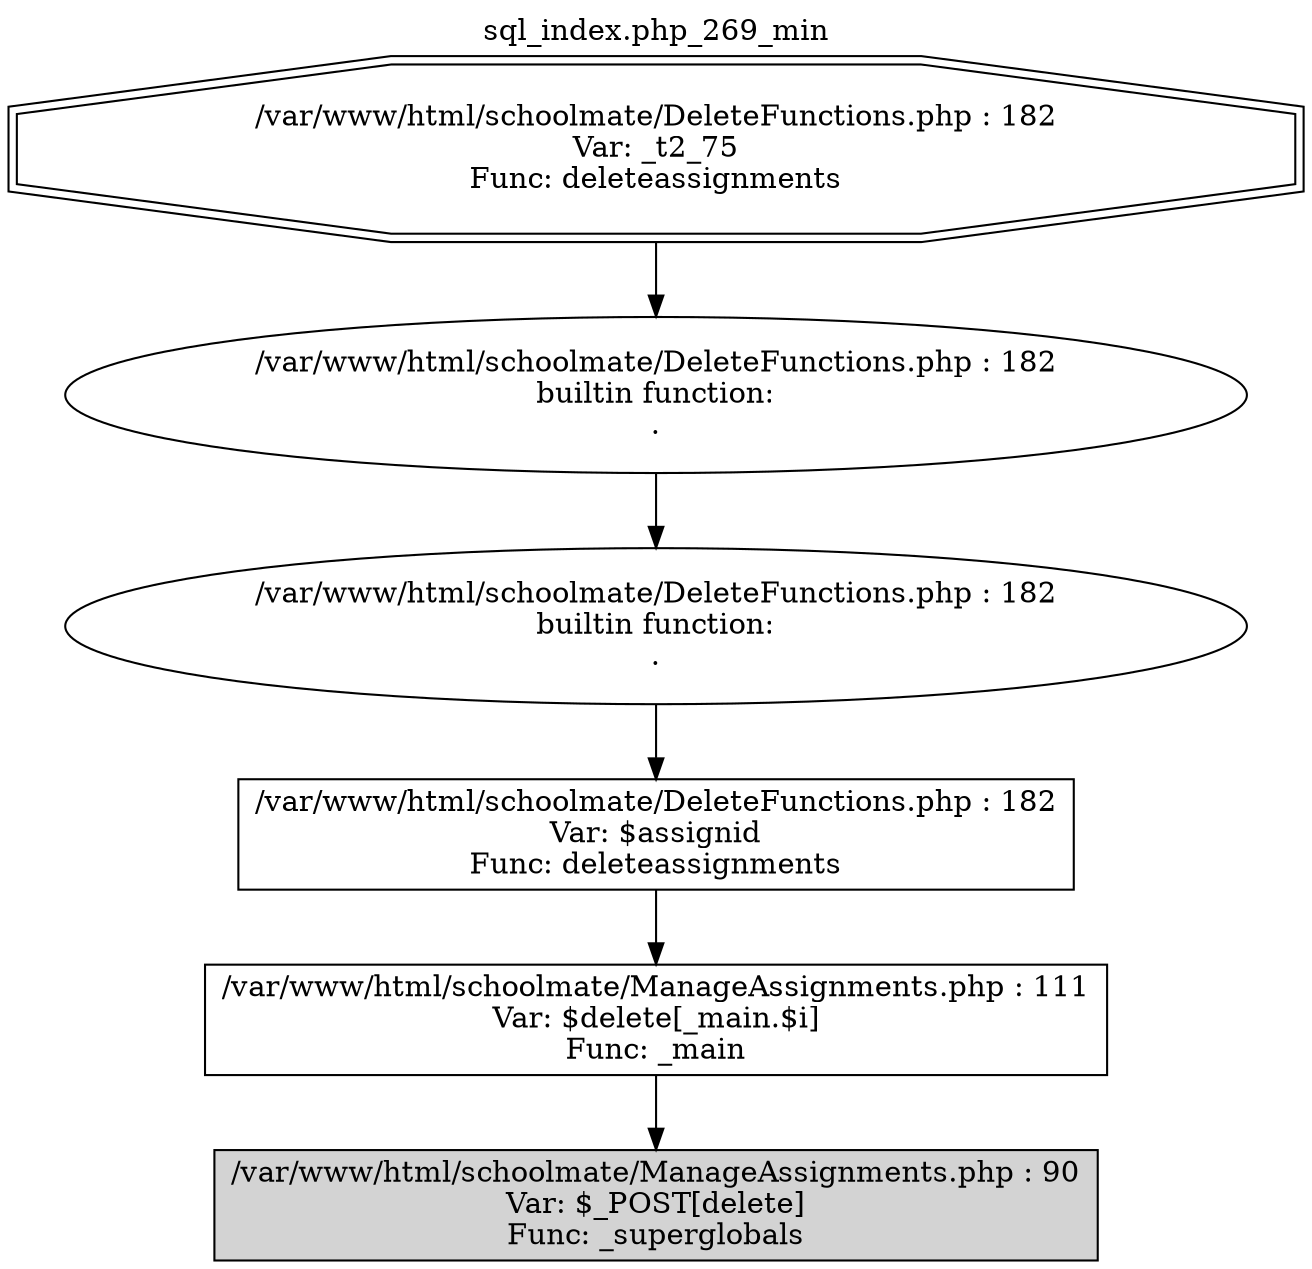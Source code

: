 digraph cfg {
  label="sql_index.php_269_min";
  labelloc=t;
  n1 [shape=doubleoctagon, label="/var/www/html/schoolmate/DeleteFunctions.php : 182\nVar: _t2_75\nFunc: deleteassignments\n"];
  n2 [shape=ellipse, label="/var/www/html/schoolmate/DeleteFunctions.php : 182\nbuiltin function:\n.\n"];
  n3 [shape=ellipse, label="/var/www/html/schoolmate/DeleteFunctions.php : 182\nbuiltin function:\n.\n"];
  n4 [shape=box, label="/var/www/html/schoolmate/DeleteFunctions.php : 182\nVar: $assignid\nFunc: deleteassignments\n"];
  n5 [shape=box, label="/var/www/html/schoolmate/ManageAssignments.php : 111\nVar: $delete[_main.$i]\nFunc: _main\n"];
  n6 [shape=box, label="/var/www/html/schoolmate/ManageAssignments.php : 90\nVar: $_POST[delete]\nFunc: _superglobals\n",style=filled];
  n1 -> n2;
  n2 -> n3;
  n3 -> n4;
  n4 -> n5;
  n5 -> n6;
}
